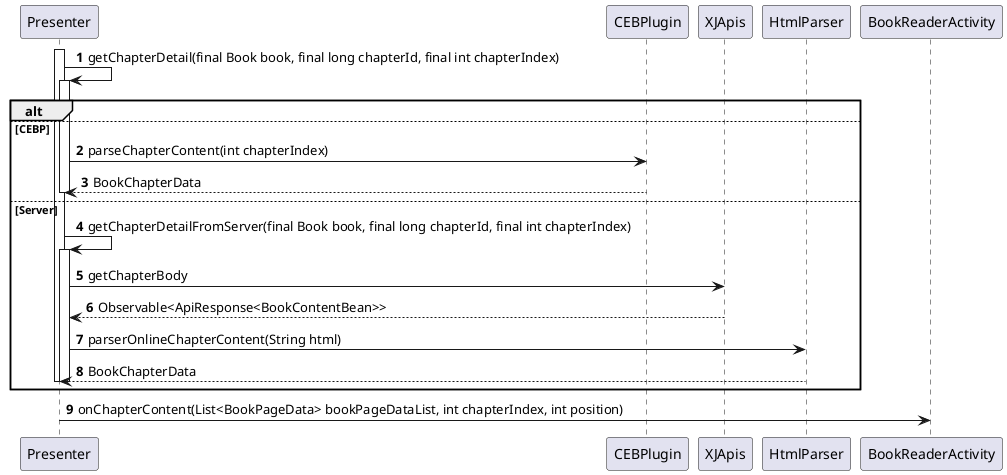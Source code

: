 @startuml
autonumber
activate Presenter
Presenter -> Presenter : getChapterDetail(final Book book, final long chapterId, final int chapterIndex)
alt
else CEBP
activate Presenter
Presenter -> CEBPlugin : parseChapterContent(int chapterIndex)
Presenter <-- CEBPlugin : BookChapterData
deactivate Presenter

else Server
Presenter -> Presenter : getChapterDetailFromServer(final Book book, final long chapterId, final int chapterIndex)
activate Presenter
Presenter -> XJApis : getChapterBody
Presenter <-- XJApis : Observable<ApiResponse<BookContentBean>>
Presenter -> HtmlParser : parserOnlineChapterContent(String html)
Presenter <-- HtmlParser : BookChapterData
deactivate Presenter
deactivate Presenter
end


Presenter -> BookReaderActivity : onChapterContent(List<BookPageData> bookPageDataList, int chapterIndex, int position)

@enduml